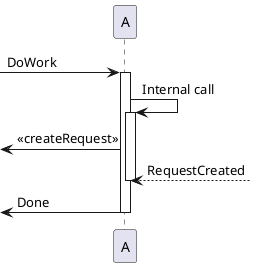 '
'Basics: Shortcut syntax for activation, deactivation, creation
'
'Incoming and outgoing messages
'You can use incoming or outgoing arrows if you want to focus on a part of the diagram.
'Use square brackets to denote the left "[" or the right "]" side of the diagram.
'
'[: right direction
']: left direction
'

@startuml
[-> A: DoWork
activate A
    A -> A: Internal call
    activate A
        A ->[ : << createRequest >>
        A<--] : RequestCreated
    deactivate A
[<- A: Done
deactivate A

@enduml
